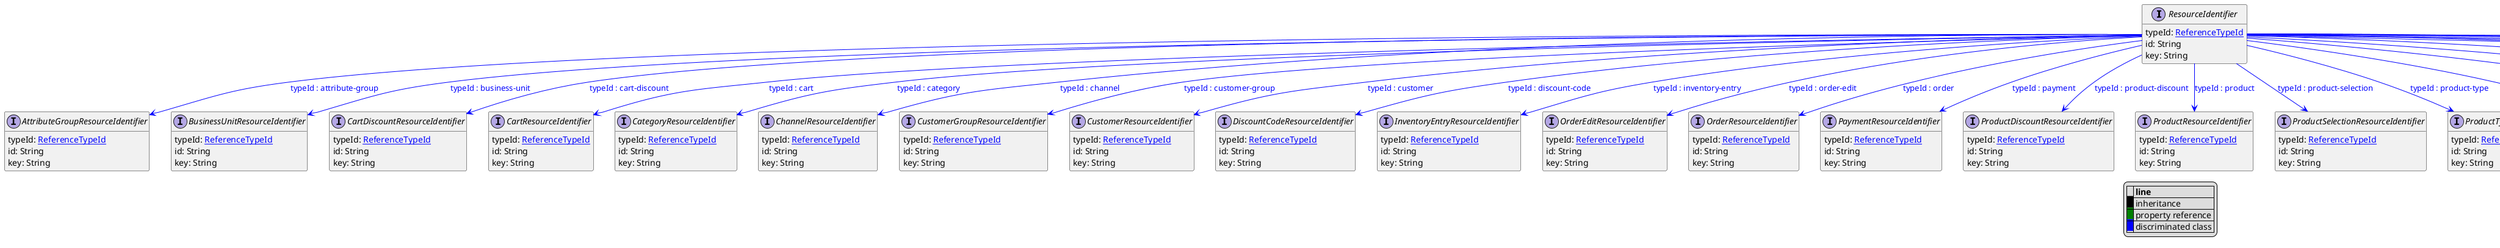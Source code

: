 @startuml

hide empty fields
hide empty methods
legend
|= |= line |
|<back:black>   </back>| inheritance |
|<back:green>   </back>| property reference |
|<back:blue>   </back>| discriminated class |
endlegend
interface ResourceIdentifier [[ResourceIdentifier.svg]]  {
    typeId: [[ReferenceTypeId.svg ReferenceTypeId]]
    id: String
    key: String
}


interface AttributeGroupResourceIdentifier [[AttributeGroupResourceIdentifier.svg]]  {
    typeId: [[ReferenceTypeId.svg ReferenceTypeId]]
    id: String
    key: String
}
interface BusinessUnitResourceIdentifier [[BusinessUnitResourceIdentifier.svg]]  {
    typeId: [[ReferenceTypeId.svg ReferenceTypeId]]
    id: String
    key: String
}
interface CartDiscountResourceIdentifier [[CartDiscountResourceIdentifier.svg]]  {
    typeId: [[ReferenceTypeId.svg ReferenceTypeId]]
    id: String
    key: String
}
interface CartResourceIdentifier [[CartResourceIdentifier.svg]]  {
    typeId: [[ReferenceTypeId.svg ReferenceTypeId]]
    id: String
    key: String
}
interface CategoryResourceIdentifier [[CategoryResourceIdentifier.svg]]  {
    typeId: [[ReferenceTypeId.svg ReferenceTypeId]]
    id: String
    key: String
}
interface ChannelResourceIdentifier [[ChannelResourceIdentifier.svg]]  {
    typeId: [[ReferenceTypeId.svg ReferenceTypeId]]
    id: String
    key: String
}
interface CustomerGroupResourceIdentifier [[CustomerGroupResourceIdentifier.svg]]  {
    typeId: [[ReferenceTypeId.svg ReferenceTypeId]]
    id: String
    key: String
}
interface CustomerResourceIdentifier [[CustomerResourceIdentifier.svg]]  {
    typeId: [[ReferenceTypeId.svg ReferenceTypeId]]
    id: String
    key: String
}
interface DiscountCodeResourceIdentifier [[DiscountCodeResourceIdentifier.svg]]  {
    typeId: [[ReferenceTypeId.svg ReferenceTypeId]]
    id: String
    key: String
}
interface InventoryEntryResourceIdentifier [[InventoryEntryResourceIdentifier.svg]]  {
    typeId: [[ReferenceTypeId.svg ReferenceTypeId]]
    id: String
    key: String
}
interface OrderEditResourceIdentifier [[OrderEditResourceIdentifier.svg]]  {
    typeId: [[ReferenceTypeId.svg ReferenceTypeId]]
    id: String
    key: String
}
interface OrderResourceIdentifier [[OrderResourceIdentifier.svg]]  {
    typeId: [[ReferenceTypeId.svg ReferenceTypeId]]
    id: String
    key: String
}
interface PaymentResourceIdentifier [[PaymentResourceIdentifier.svg]]  {
    typeId: [[ReferenceTypeId.svg ReferenceTypeId]]
    id: String
    key: String
}
interface ProductDiscountResourceIdentifier [[ProductDiscountResourceIdentifier.svg]]  {
    typeId: [[ReferenceTypeId.svg ReferenceTypeId]]
    id: String
    key: String
}
interface ProductResourceIdentifier [[ProductResourceIdentifier.svg]]  {
    typeId: [[ReferenceTypeId.svg ReferenceTypeId]]
    id: String
    key: String
}
interface ProductSelectionResourceIdentifier [[ProductSelectionResourceIdentifier.svg]]  {
    typeId: [[ReferenceTypeId.svg ReferenceTypeId]]
    id: String
    key: String
}
interface ProductTypeResourceIdentifier [[ProductTypeResourceIdentifier.svg]]  {
    typeId: [[ReferenceTypeId.svg ReferenceTypeId]]
    id: String
    key: String
}
interface QuoteRequestResourceIdentifier [[QuoteRequestResourceIdentifier.svg]]  {
    typeId: [[ReferenceTypeId.svg ReferenceTypeId]]
    id: String
    key: String
}
interface QuoteResourceIdentifier [[QuoteResourceIdentifier.svg]]  {
    typeId: [[ReferenceTypeId.svg ReferenceTypeId]]
    id: String
    key: String
}
interface ReviewResourceIdentifier [[ReviewResourceIdentifier.svg]]  {
    typeId: [[ReferenceTypeId.svg ReferenceTypeId]]
    id: String
    key: String
}
interface ShippingMethodResourceIdentifier [[ShippingMethodResourceIdentifier.svg]]  {
    typeId: [[ReferenceTypeId.svg ReferenceTypeId]]
    id: String
    key: String
}
interface ShoppingListResourceIdentifier [[ShoppingListResourceIdentifier.svg]]  {
    typeId: [[ReferenceTypeId.svg ReferenceTypeId]]
    id: String
    key: String
}
interface StagedQuoteResourceIdentifier [[StagedQuoteResourceIdentifier.svg]]  {
    typeId: [[ReferenceTypeId.svg ReferenceTypeId]]
    id: String
    key: String
}
interface StandalonePriceResourceIdentifier [[StandalonePriceResourceIdentifier.svg]]  {
    typeId: [[ReferenceTypeId.svg ReferenceTypeId]]
    id: String
    key: String
}
interface StateResourceIdentifier [[StateResourceIdentifier.svg]]  {
    typeId: [[ReferenceTypeId.svg ReferenceTypeId]]
    id: String
    key: String
}
interface StoreResourceIdentifier [[StoreResourceIdentifier.svg]]  {
    typeId: [[ReferenceTypeId.svg ReferenceTypeId]]
    id: String
    key: String
}
interface TaxCategoryResourceIdentifier [[TaxCategoryResourceIdentifier.svg]]  {
    typeId: [[ReferenceTypeId.svg ReferenceTypeId]]
    id: String
    key: String
}
interface TypeResourceIdentifier [[TypeResourceIdentifier.svg]]  {
    typeId: [[ReferenceTypeId.svg ReferenceTypeId]]
    id: String
    key: String
}
interface ZoneResourceIdentifier [[ZoneResourceIdentifier.svg]]  {
    typeId: [[ReferenceTypeId.svg ReferenceTypeId]]
    id: String
    key: String
}

ResourceIdentifier --> AttributeGroupResourceIdentifier #blue;text:blue : "typeId : attribute-group"
ResourceIdentifier --> BusinessUnitResourceIdentifier #blue;text:blue : "typeId : business-unit"
ResourceIdentifier --> CartDiscountResourceIdentifier #blue;text:blue : "typeId : cart-discount"
ResourceIdentifier --> CartResourceIdentifier #blue;text:blue : "typeId : cart"
ResourceIdentifier --> CategoryResourceIdentifier #blue;text:blue : "typeId : category"
ResourceIdentifier --> ChannelResourceIdentifier #blue;text:blue : "typeId : channel"
ResourceIdentifier --> CustomerGroupResourceIdentifier #blue;text:blue : "typeId : customer-group"
ResourceIdentifier --> CustomerResourceIdentifier #blue;text:blue : "typeId : customer"
ResourceIdentifier --> DiscountCodeResourceIdentifier #blue;text:blue : "typeId : discount-code"
ResourceIdentifier --> InventoryEntryResourceIdentifier #blue;text:blue : "typeId : inventory-entry"
ResourceIdentifier --> OrderEditResourceIdentifier #blue;text:blue : "typeId : order-edit"
ResourceIdentifier --> OrderResourceIdentifier #blue;text:blue : "typeId : order"
ResourceIdentifier --> PaymentResourceIdentifier #blue;text:blue : "typeId : payment"
ResourceIdentifier --> ProductDiscountResourceIdentifier #blue;text:blue : "typeId : product-discount"
ResourceIdentifier --> ProductResourceIdentifier #blue;text:blue : "typeId : product"
ResourceIdentifier --> ProductSelectionResourceIdentifier #blue;text:blue : "typeId : product-selection"
ResourceIdentifier --> ProductTypeResourceIdentifier #blue;text:blue : "typeId : product-type"
ResourceIdentifier --> QuoteRequestResourceIdentifier #blue;text:blue : "typeId : quote-request"
ResourceIdentifier --> QuoteResourceIdentifier #blue;text:blue : "typeId : quote"
ResourceIdentifier --> ReviewResourceIdentifier #blue;text:blue : "typeId : review"
ResourceIdentifier --> ShippingMethodResourceIdentifier #blue;text:blue : "typeId : shipping-method"
ResourceIdentifier --> ShoppingListResourceIdentifier #blue;text:blue : "typeId : shopping-list"
ResourceIdentifier --> StagedQuoteResourceIdentifier #blue;text:blue : "typeId : staged-quote"
ResourceIdentifier --> StandalonePriceResourceIdentifier #blue;text:blue : "typeId : standalone-price"
ResourceIdentifier --> StateResourceIdentifier #blue;text:blue : "typeId : state"
ResourceIdentifier --> StoreResourceIdentifier #blue;text:blue : "typeId : store"
ResourceIdentifier --> TaxCategoryResourceIdentifier #blue;text:blue : "typeId : tax-category"
ResourceIdentifier --> TypeResourceIdentifier #blue;text:blue : "typeId : type"
ResourceIdentifier --> ZoneResourceIdentifier #blue;text:blue : "typeId : zone"

@enduml
